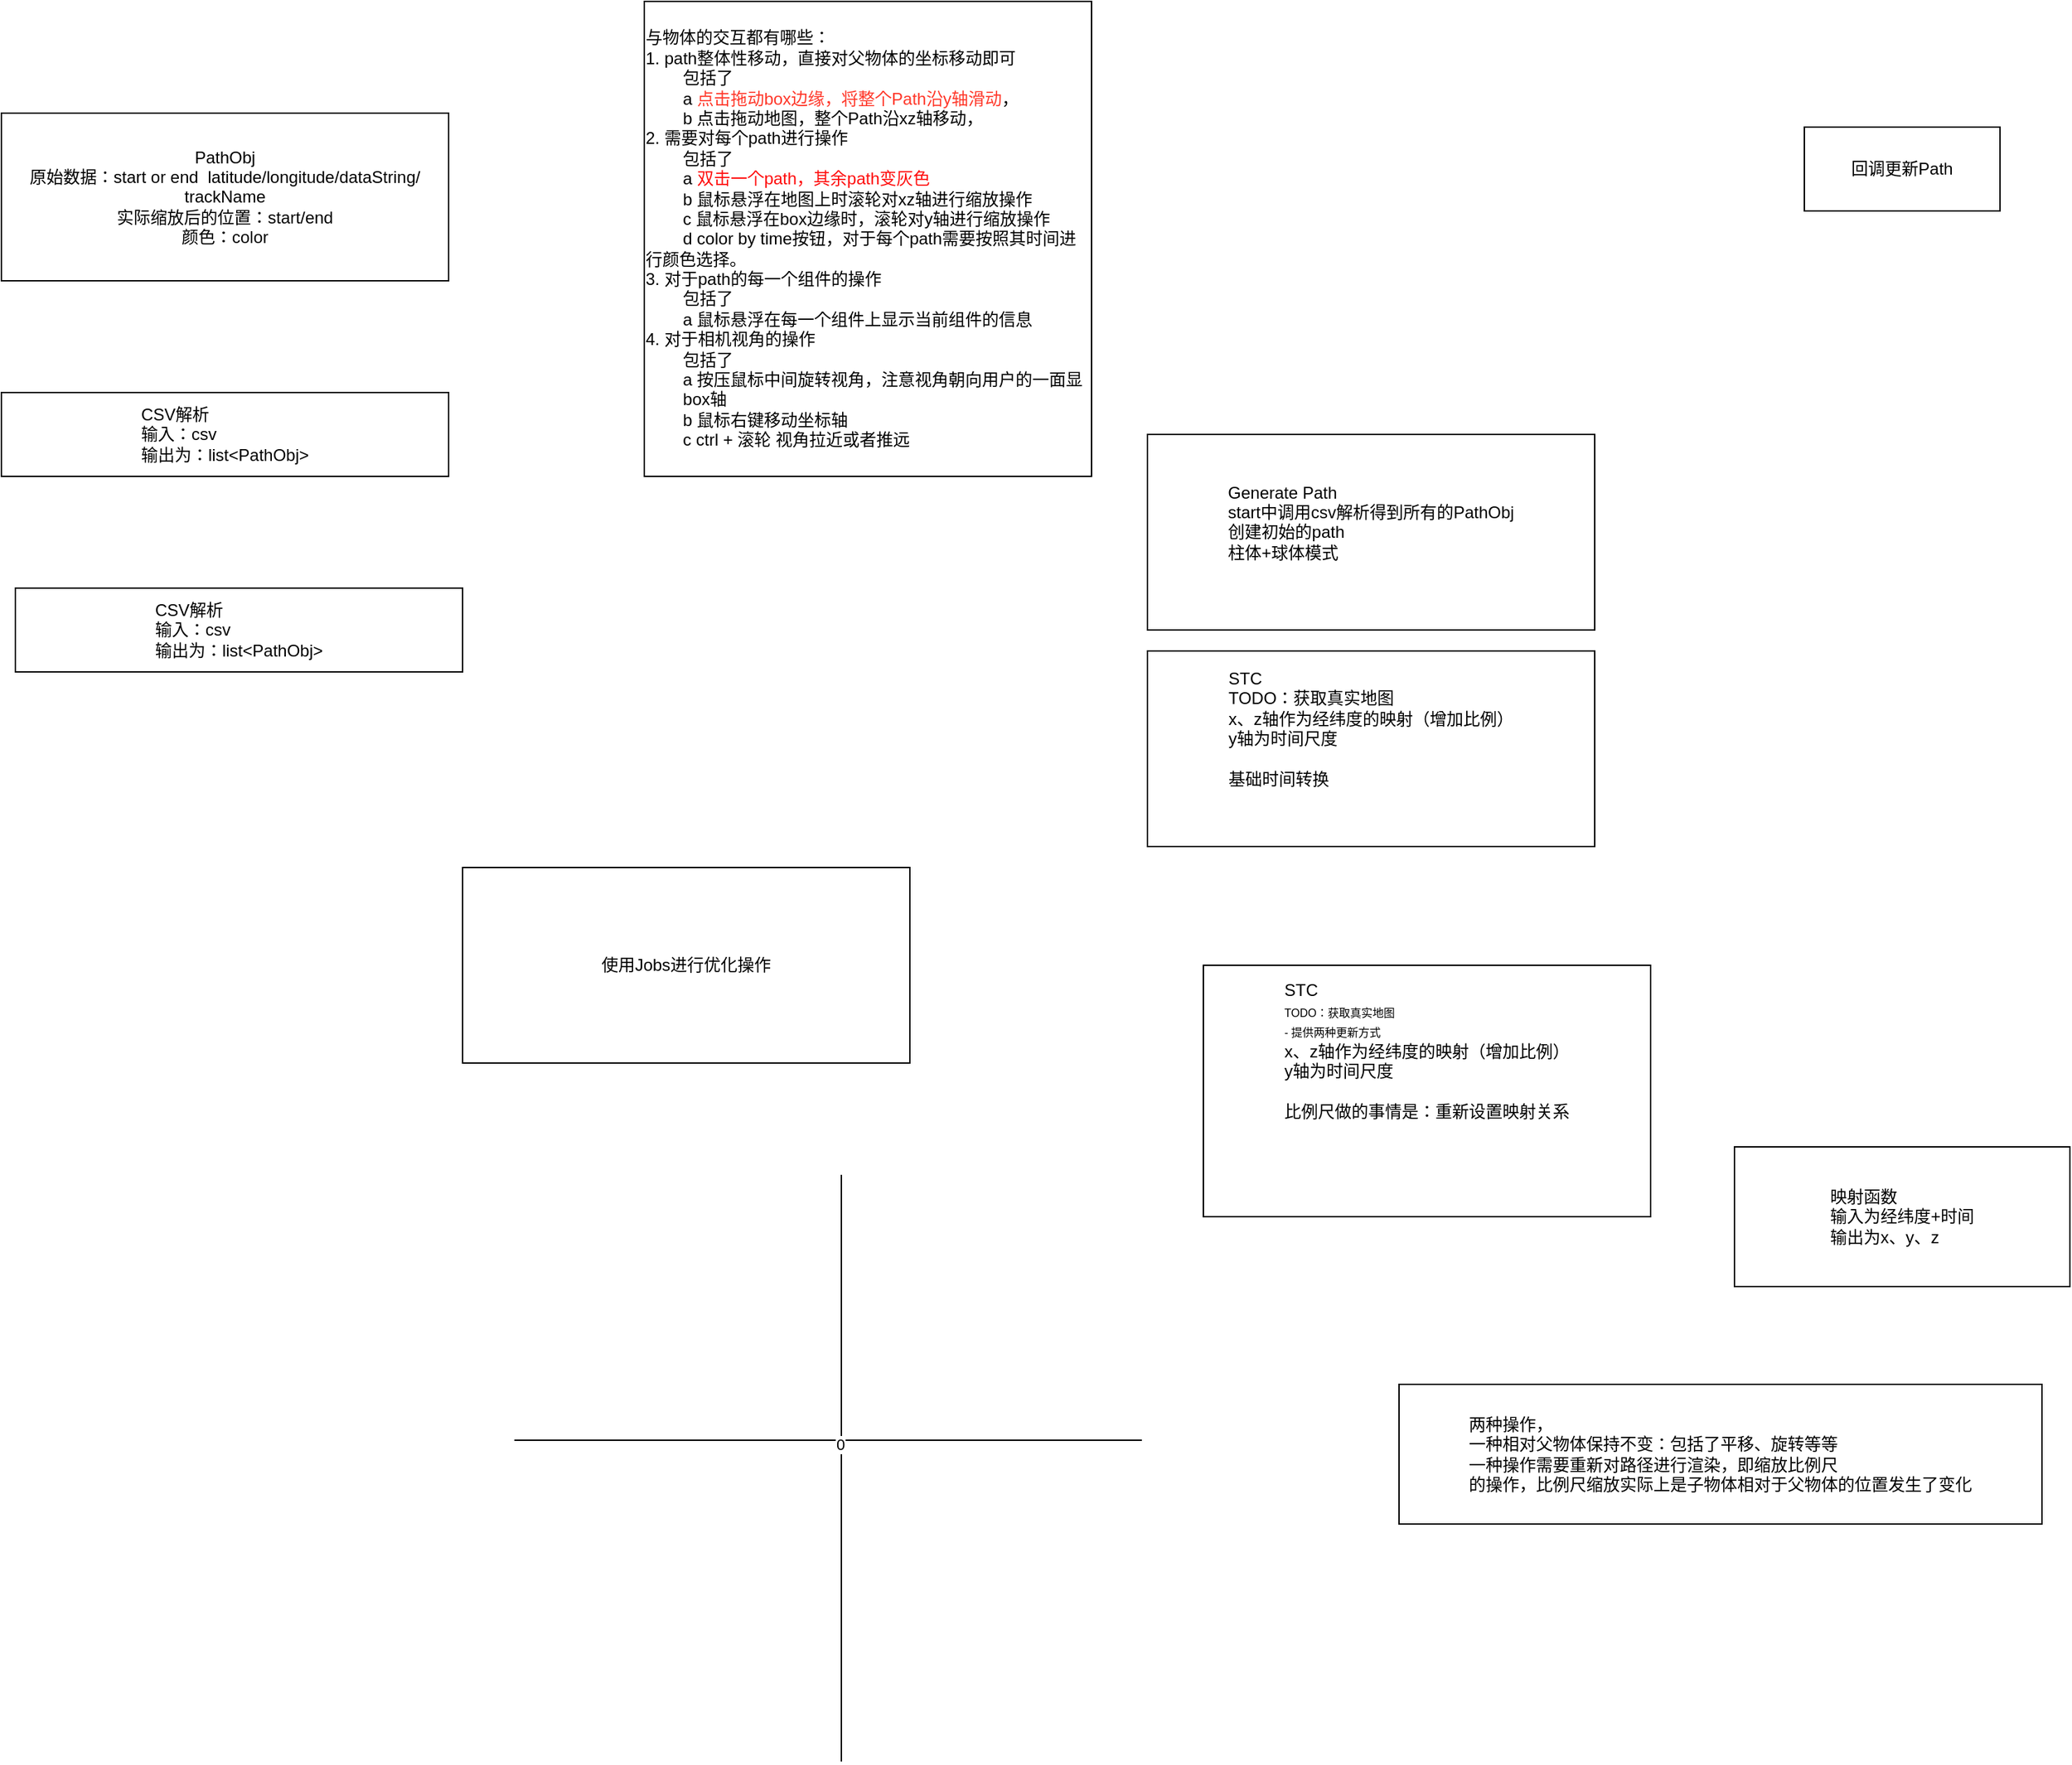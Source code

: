 <mxfile version="21.6.2" type="github">
  <diagram name="第 1 页" id="4sTRhTM_rHgDJePiN2_6">
    <mxGraphModel dx="1624" dy="438" grid="1" gridSize="10" guides="1" tooltips="1" connect="1" arrows="1" fold="1" page="1" pageScale="1" pageWidth="827" pageHeight="1169" math="0" shadow="0">
      <root>
        <mxCell id="0" />
        <mxCell id="1" parent="0" />
        <mxCell id="BjNONwsWsikVhtbJ6fCO-1" value="PathObj&lt;br&gt;原始数据：start or end&amp;nbsp; latitude/longitude/dataString/&lt;br&gt;trackName&lt;br&gt;实际缩放后的位置：start/end&lt;br&gt;颜色：color" style="rounded=0;whiteSpace=wrap;html=1;" parent="1" vertex="1">
          <mxGeometry x="-780" y="130" width="320" height="120" as="geometry" />
        </mxCell>
        <mxCell id="BjNONwsWsikVhtbJ6fCO-2" value="&lt;div style=&quot;text-align: left;&quot;&gt;&lt;span style=&quot;background-color: initial;&quot;&gt;CSV解析&lt;/span&gt;&lt;/div&gt;&lt;div style=&quot;text-align: left;&quot;&gt;输入：csv&lt;/div&gt;&lt;div style=&quot;text-align: left;&quot;&gt;输出为：list&amp;lt;PathObj&amp;gt;&lt;/div&gt;" style="rounded=0;whiteSpace=wrap;html=1;" parent="1" vertex="1">
          <mxGeometry x="-780" y="330" width="320" height="60" as="geometry" />
        </mxCell>
        <mxCell id="BjNONwsWsikVhtbJ6fCO-3" value="&lt;div style=&quot;text-align: left;&quot;&gt;&lt;span style=&quot;background-color: initial;&quot;&gt;Generate Path&lt;/span&gt;&lt;/div&gt;&lt;div style=&quot;text-align: left;&quot;&gt;&lt;span style=&quot;background-color: initial;&quot;&gt;start中调用csv解析得到所有的PathObj&lt;/span&gt;&lt;/div&gt;&lt;div style=&quot;text-align: left;&quot;&gt;创建初始的path&lt;br&gt;柱体+球体模式&lt;/div&gt;&lt;div style=&quot;text-align: left;&quot;&gt;&lt;br&gt;&lt;/div&gt;" style="rounded=0;whiteSpace=wrap;html=1;" parent="1" vertex="1">
          <mxGeometry x="40" y="360" width="320" height="140" as="geometry" />
        </mxCell>
        <mxCell id="BjNONwsWsikVhtbJ6fCO-4" value="&lt;div style=&quot;text-align: left;&quot;&gt;回调更新Path&lt;/div&gt;" style="rounded=0;whiteSpace=wrap;html=1;" parent="1" vertex="1">
          <mxGeometry x="510" y="140" width="140" height="60" as="geometry" />
        </mxCell>
        <mxCell id="BjNONwsWsikVhtbJ6fCO-6" value="&lt;div style=&quot;text-align: left;&quot;&gt;STC&lt;/div&gt;&lt;div style=&quot;text-align: left;&quot;&gt;TODO：获取真实地图&lt;/div&gt;&lt;div style=&quot;text-align: left;&quot;&gt;x、z轴作为经纬度的映射（增加比例）&lt;/div&gt;&lt;div style=&quot;text-align: left;&quot;&gt;y轴为时间尺度&lt;/div&gt;&lt;div style=&quot;text-align: left;&quot;&gt;&lt;br&gt;&lt;/div&gt;&lt;div style=&quot;text-align: left;&quot;&gt;基础时间转换&lt;/div&gt;&lt;div style=&quot;text-align: left;&quot;&gt;&lt;br&gt;&lt;br&gt;&lt;/div&gt;" style="rounded=0;whiteSpace=wrap;html=1;" parent="1" vertex="1">
          <mxGeometry x="40" y="515" width="320" height="140" as="geometry" />
        </mxCell>
        <mxCell id="BjNONwsWsikVhtbJ6fCO-7" value="&lt;div style=&quot;text-align: left;&quot;&gt;STC&lt;/div&gt;&lt;div style=&quot;text-align: left;&quot;&gt;&lt;font style=&quot;font-size: 8px;&quot;&gt;TODO：获取真实地图&lt;/font&gt;&lt;/div&gt;&lt;div style=&quot;text-align: left;&quot;&gt;&lt;font style=&quot;font-size: 8px;&quot;&gt;- 提供两种更新方式&lt;/font&gt;&lt;/div&gt;&lt;div style=&quot;text-align: left;&quot;&gt;x、z轴作为经纬度的映射（增加比例）&lt;/div&gt;&lt;div style=&quot;text-align: left;&quot;&gt;y轴为时间尺度&lt;/div&gt;&lt;div style=&quot;text-align: left;&quot;&gt;&lt;br&gt;&lt;/div&gt;&lt;div style=&quot;text-align: left;&quot;&gt;比例尺做的事情是：重新设置映射关系&lt;/div&gt;&lt;div style=&quot;text-align: left;&quot;&gt;&lt;br&gt;&lt;/div&gt;&lt;div style=&quot;text-align: left;&quot;&gt;&lt;br&gt;&lt;/div&gt;&lt;div style=&quot;text-align: left;&quot;&gt;&lt;br&gt;&lt;br&gt;&lt;/div&gt;" style="rounded=0;whiteSpace=wrap;html=1;" parent="1" vertex="1">
          <mxGeometry x="80" y="740" width="320" height="180" as="geometry" />
        </mxCell>
        <mxCell id="BjNONwsWsikVhtbJ6fCO-8" value="" style="endArrow=none;html=1;rounded=0;" parent="1" edge="1">
          <mxGeometry width="50" height="50" relative="1" as="geometry">
            <mxPoint x="-179" y="1310" as="sourcePoint" />
            <mxPoint x="-179" y="890" as="targetPoint" />
          </mxGeometry>
        </mxCell>
        <mxCell id="BjNONwsWsikVhtbJ6fCO-9" value="" style="endArrow=none;html=1;rounded=0;" parent="1" edge="1">
          <mxGeometry width="50" height="50" relative="1" as="geometry">
            <mxPoint x="-413" y="1080" as="sourcePoint" />
            <mxPoint x="36" y="1080" as="targetPoint" />
          </mxGeometry>
        </mxCell>
        <mxCell id="BjNONwsWsikVhtbJ6fCO-10" value="0" style="edgeLabel;html=1;align=center;verticalAlign=middle;resizable=0;points=[];" parent="BjNONwsWsikVhtbJ6fCO-9" vertex="1" connectable="0">
          <mxGeometry x="0.035" y="-3" relative="1" as="geometry">
            <mxPoint as="offset" />
          </mxGeometry>
        </mxCell>
        <mxCell id="BjNONwsWsikVhtbJ6fCO-11" value="&lt;div style=&quot;text-align: left;&quot;&gt;映射函数&lt;/div&gt;&lt;div style=&quot;text-align: left;&quot;&gt;输入为经纬度+时间&lt;/div&gt;&lt;div style=&quot;text-align: left;&quot;&gt;输出为x、y、z&lt;/div&gt;" style="rounded=0;whiteSpace=wrap;html=1;" parent="1" vertex="1">
          <mxGeometry x="460" y="870" width="240" height="100" as="geometry" />
        </mxCell>
        <mxCell id="BjNONwsWsikVhtbJ6fCO-12" value="&lt;div style=&quot;text-align: left;&quot;&gt;两种操作，&lt;/div&gt;&lt;div style=&quot;text-align: left;&quot;&gt;一种相对父物体保持不变：&lt;span style=&quot;background-color: initial;&quot;&gt;包括了平移、旋转等等&lt;/span&gt;&lt;/div&gt;&lt;div style=&quot;text-align: left;&quot;&gt;一种操作需要重新对路径进行渲染，即缩放比例尺&lt;/div&gt;&lt;div style=&quot;text-align: left;&quot;&gt;的操作，比例尺缩放实际上是子物体相对于父物体的位置发生了变化&lt;/div&gt;" style="rounded=0;whiteSpace=wrap;html=1;" parent="1" vertex="1">
          <mxGeometry x="220" y="1040" width="460" height="100" as="geometry" />
        </mxCell>
        <mxCell id="BjNONwsWsikVhtbJ6fCO-13" value="&lt;div style=&quot;text-align: left;&quot;&gt;&lt;span style=&quot;background-color: initial;&quot;&gt;CSV解析&lt;/span&gt;&lt;/div&gt;&lt;div style=&quot;text-align: left;&quot;&gt;输入：csv&lt;/div&gt;&lt;div style=&quot;text-align: left;&quot;&gt;输出为：list&amp;lt;PathObj&amp;gt;&lt;/div&gt;" style="rounded=0;whiteSpace=wrap;html=1;" parent="1" vertex="1">
          <mxGeometry x="-770" y="470" width="320" height="60" as="geometry" />
        </mxCell>
        <mxCell id="BjNONwsWsikVhtbJ6fCO-14" value="&lt;div style=&quot;text-align: left;&quot;&gt;与物体的交互都有哪些：&lt;/div&gt;&lt;div style=&quot;text-align: left;&quot;&gt;1. path整体性移动，直接对父物体的坐标移动即可&lt;/div&gt;&lt;div style=&quot;text-align: left;&quot;&gt;&lt;span style=&quot;white-space: pre;&quot;&gt;&#x9;&lt;/span&gt;包括了&lt;br&gt;&lt;span style=&quot;white-space: pre;&quot;&gt;&#x9;&lt;/span&gt;a &lt;font color=&quot;#ff3729&quot;&gt;点击拖动box边缘，将整个Path沿y轴滑动&lt;/font&gt;，&lt;br&gt;&lt;/div&gt;&lt;div style=&quot;text-align: left;&quot;&gt;&lt;span style=&quot;white-space: pre;&quot;&gt;&#x9;&lt;/span&gt;b 点击拖动地图，整个Path沿xz轴移动，&lt;br&gt;&lt;/div&gt;&lt;div style=&quot;text-align: left;&quot;&gt;2. 需要对每个path进行操作&lt;/div&gt;&lt;div style=&quot;text-align: left;&quot;&gt;&lt;span style=&quot;white-space: pre;&quot;&gt;&#x9;&lt;/span&gt;包括了&lt;br&gt;&lt;/div&gt;&lt;div style=&quot;text-align: left;&quot;&gt;&lt;span style=&quot;white-space: pre;&quot;&gt;&#x9;&lt;/span&gt;a &lt;font color=&quot;#ff0d0d&quot;&gt;双击一个path，其余path变灰色&lt;/font&gt;&lt;br&gt;&lt;/div&gt;&lt;div style=&quot;text-align: left;&quot;&gt;&lt;span style=&quot;white-space: pre;&quot;&gt;&#x9;&lt;/span&gt;b 鼠标悬浮在地图上时滚轮对xz轴进行缩放操作&lt;br&gt;&lt;/div&gt;&lt;div style=&quot;text-align: left;&quot;&gt;&lt;span style=&quot;white-space: pre;&quot;&gt;&#x9;&lt;/span&gt;c 鼠标悬浮在box边缘时，滚轮对y轴进行缩放操作&lt;br&gt;&lt;/div&gt;&lt;div style=&quot;text-align: left;&quot;&gt;&lt;span style=&quot;white-space: pre;&quot;&gt;&#x9;&lt;/span&gt;d color by time按钮，对于每个path需要按照其时间进行颜色选择。&lt;br&gt;&lt;/div&gt;&lt;div style=&quot;text-align: left;&quot;&gt;3. 对于path的每一个组件的操作&lt;/div&gt;&lt;div style=&quot;text-align: left;&quot;&gt;&lt;span style=&quot;white-space: pre;&quot;&gt;&#x9;&lt;/span&gt;包括了&lt;br&gt;&lt;/div&gt;&lt;div style=&quot;text-align: left;&quot;&gt;&lt;span style=&quot;white-space: pre;&quot;&gt;&#x9;&lt;/span&gt;a 鼠标悬浮在每一个组件上显示当前组件的信息&lt;br&gt;&lt;/div&gt;&lt;div style=&quot;text-align: left;&quot;&gt;4. 对于相机视角的操作&lt;/div&gt;&lt;div style=&quot;text-align: left;&quot;&gt;&lt;span style=&quot;white-space: pre;&quot;&gt;&#x9;&lt;/span&gt;包括了&lt;br&gt;&lt;/div&gt;&lt;div style=&quot;text-align: left;&quot;&gt;&lt;span style=&quot;white-space: pre;&quot;&gt;&#x9;&lt;/span&gt;a 按压鼠标中间旋转视角，注意视角朝向用户的一面显&lt;br&gt;&lt;/div&gt;&lt;div style=&quot;text-align: left;&quot;&gt;&lt;span style=&quot;white-space: pre;&quot;&gt;&#x9;&lt;/span&gt;box轴&lt;br&gt;&lt;/div&gt;&lt;div style=&quot;text-align: left;&quot;&gt;&lt;span style=&quot;white-space: pre;&quot;&gt;&#x9;&lt;/span&gt;b 鼠标右键移动坐标轴&lt;br&gt;&lt;/div&gt;&lt;div style=&quot;text-align: left;&quot;&gt;&lt;span style=&quot;white-space: pre;&quot;&gt;&#x9;&lt;/span&gt;c ctrl + 滚轮 视角拉近或者推远&lt;br&gt;&lt;/div&gt;" style="rounded=0;whiteSpace=wrap;html=1;" parent="1" vertex="1">
          <mxGeometry x="-320" y="50" width="320" height="340" as="geometry" />
        </mxCell>
        <mxCell id="YWc7bx6ssFirX0VUbMxC-1" value="&lt;div style=&quot;text-align: left;&quot;&gt;使用Jobs进行优化操作&lt;/div&gt;" style="rounded=0;whiteSpace=wrap;html=1;" vertex="1" parent="1">
          <mxGeometry x="-450" y="670" width="320" height="140" as="geometry" />
        </mxCell>
      </root>
    </mxGraphModel>
  </diagram>
</mxfile>
